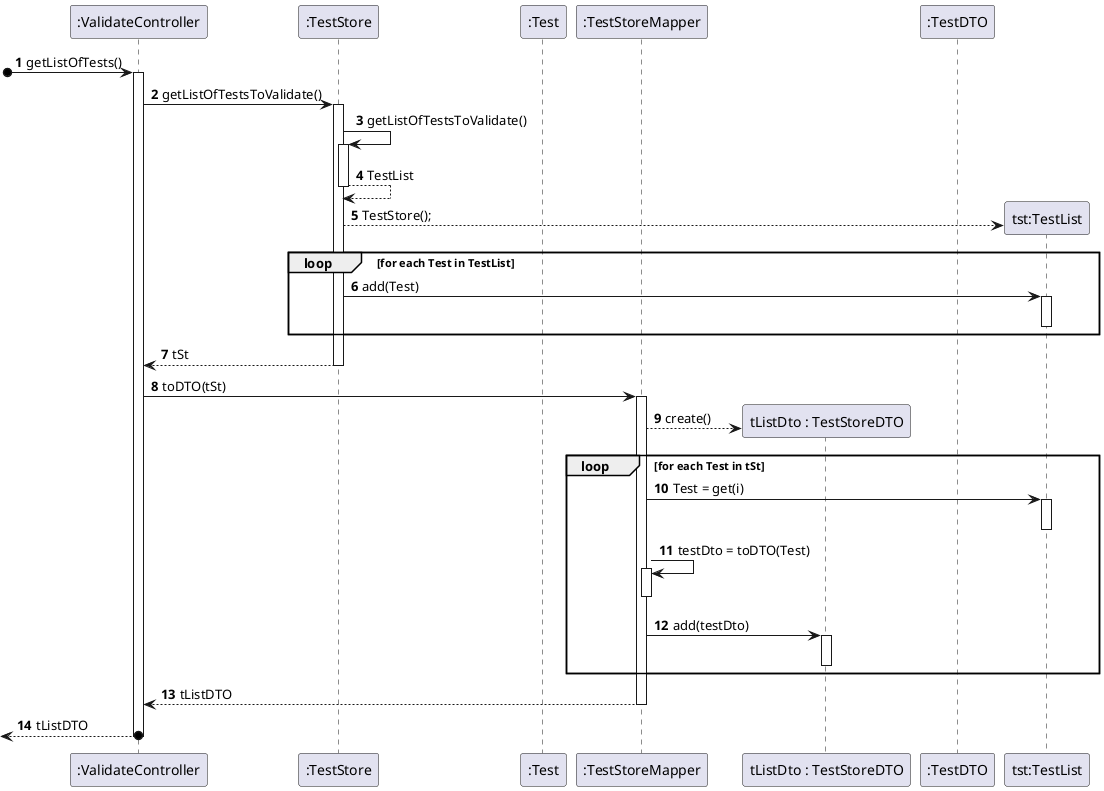 @startuml
'https://plantuml.com/sequence-diagram

autonumber
participant ":ValidateController" as ctrl
participant ":TestStore" as tStore
participant ":Test" as Test
participant ":TestStoreMapper" as tpStoreMapper
participant "tListDto : TestStoreDTO" as tpStoreDTO
participant ":TestDTO" as tpDTO
participant "tst:TestList" as tSt

[o-> ctrl: getListOfTests()
activate ctrl
ctrl -> tStore: getListOfTestsToValidate()
activate tStore
tStore -> tStore: getListOfTestsToValidate()
activate tStore
tStore --> tStore: TestList
deactivate
tStore --> tSt**: TestStore();

loop for each Test in TestList
tStore ->tSt: add(Test)
activate tSt

deactivate
end
tStore --> ctrl: tSt
deactivate

ctrl -> tpStoreMapper: toDTO(tSt)
activate tpStoreMapper
tpStoreMapper --> tpStoreDTO**: create()
loop for each Test in tSt
    tpStoreMapper -> tSt: Test = get(i)
    activate tSt
    deactivate tSt
    tpStoreMapper -> tpStoreMapper: testDto = toDTO(Test)
    activate tpStoreMapper
    deactivate tpStoreMapper
    tpStoreMapper -> tpStoreDTO: add(testDto)
    activate tpStoreDTO
    deactivate tpStoreDTO
end
tpStoreMapper --> ctrl: tListDTO
deactivate tpStoreMapper
return tListDTO
deactivate ctrl
deactivate tStore
@enduml